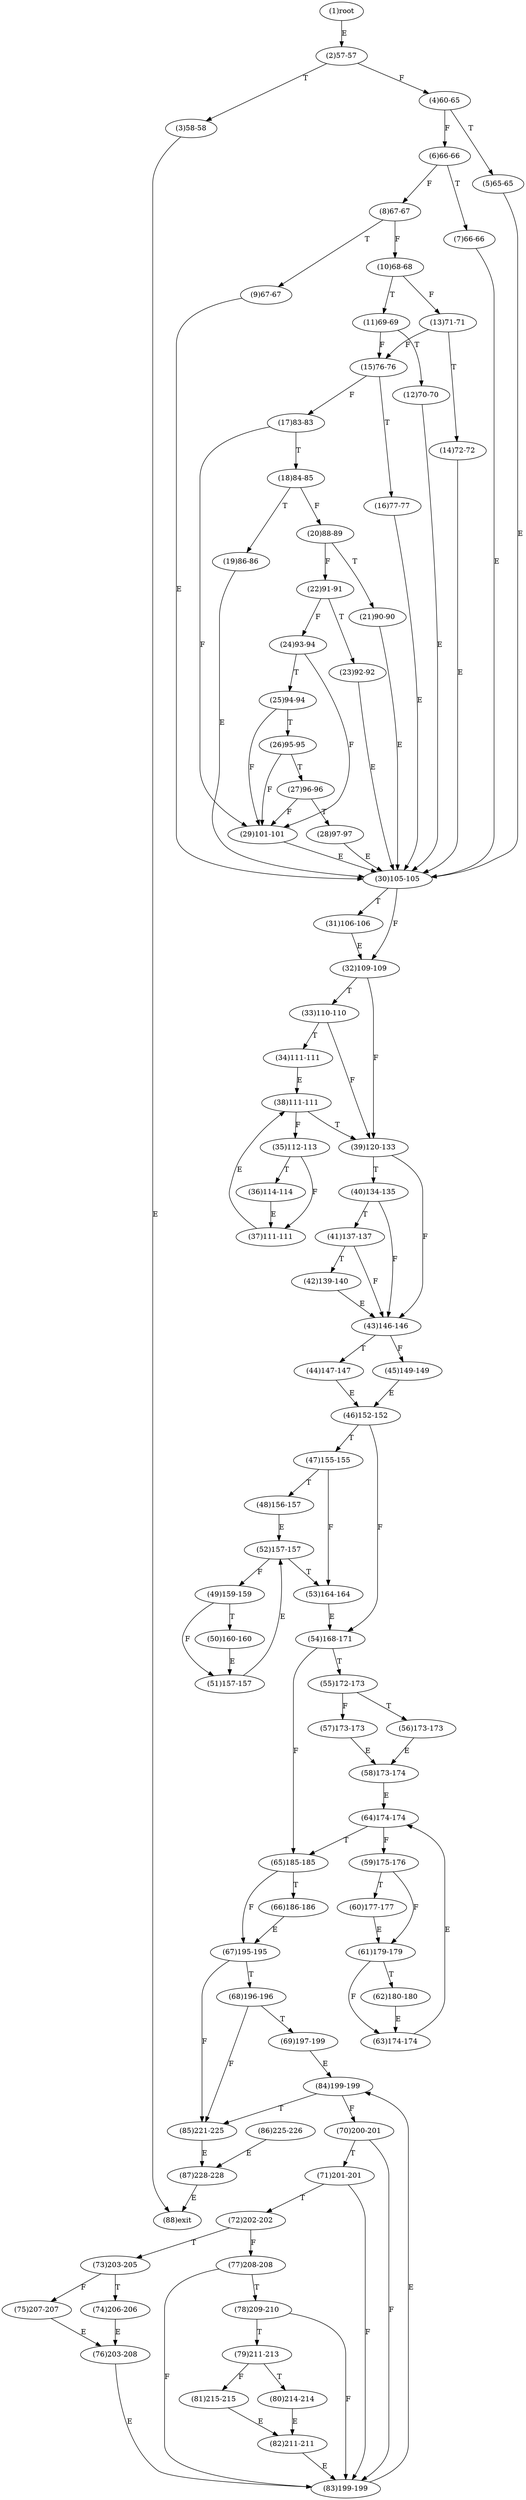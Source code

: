 digraph "" { 
1[ label="(1)root"];
2[ label="(2)57-57"];
3[ label="(3)58-58"];
4[ label="(4)60-65"];
5[ label="(5)65-65"];
6[ label="(6)66-66"];
7[ label="(7)66-66"];
8[ label="(8)67-67"];
9[ label="(9)67-67"];
10[ label="(10)68-68"];
11[ label="(11)69-69"];
12[ label="(12)70-70"];
13[ label="(13)71-71"];
14[ label="(14)72-72"];
15[ label="(15)76-76"];
17[ label="(17)83-83"];
16[ label="(16)77-77"];
19[ label="(19)86-86"];
18[ label="(18)84-85"];
21[ label="(21)90-90"];
20[ label="(20)88-89"];
23[ label="(23)92-92"];
22[ label="(22)91-91"];
25[ label="(25)94-94"];
24[ label="(24)93-94"];
27[ label="(27)96-96"];
26[ label="(26)95-95"];
29[ label="(29)101-101"];
28[ label="(28)97-97"];
31[ label="(31)106-106"];
30[ label="(30)105-105"];
34[ label="(34)111-111"];
35[ label="(35)112-113"];
32[ label="(32)109-109"];
33[ label="(33)110-110"];
38[ label="(38)111-111"];
39[ label="(39)120-133"];
36[ label="(36)114-114"];
37[ label="(37)111-111"];
42[ label="(42)139-140"];
43[ label="(43)146-146"];
40[ label="(40)134-135"];
41[ label="(41)137-137"];
46[ label="(46)152-152"];
47[ label="(47)155-155"];
44[ label="(44)147-147"];
45[ label="(45)149-149"];
51[ label="(51)157-157"];
50[ label="(50)160-160"];
49[ label="(49)159-159"];
48[ label="(48)156-157"];
55[ label="(55)172-173"];
54[ label="(54)168-171"];
53[ label="(53)164-164"];
52[ label="(52)157-157"];
59[ label="(59)175-176"];
58[ label="(58)173-174"];
57[ label="(57)173-173"];
56[ label="(56)173-173"];
63[ label="(63)174-174"];
62[ label="(62)180-180"];
61[ label="(61)179-179"];
60[ label="(60)177-177"];
68[ label="(68)196-196"];
69[ label="(69)197-199"];
70[ label="(70)200-201"];
71[ label="(71)201-201"];
64[ label="(64)174-174"];
65[ label="(65)185-185"];
66[ label="(66)186-186"];
67[ label="(67)195-195"];
76[ label="(76)203-208"];
77[ label="(77)208-208"];
78[ label="(78)209-210"];
79[ label="(79)211-213"];
72[ label="(72)202-202"];
73[ label="(73)203-205"];
74[ label="(74)206-206"];
75[ label="(75)207-207"];
85[ label="(85)221-225"];
84[ label="(84)199-199"];
87[ label="(87)228-228"];
86[ label="(86)225-226"];
81[ label="(81)215-215"];
80[ label="(80)214-214"];
83[ label="(83)199-199"];
82[ label="(82)211-211"];
88[ label="(88)exit"];
1->2[ label="E"];
2->4[ label="F"];
2->3[ label="T"];
3->88[ label="E"];
4->6[ label="F"];
4->5[ label="T"];
5->30[ label="E"];
6->8[ label="F"];
6->7[ label="T"];
7->30[ label="E"];
8->10[ label="F"];
8->9[ label="T"];
9->30[ label="E"];
10->13[ label="F"];
10->11[ label="T"];
11->15[ label="F"];
11->12[ label="T"];
12->30[ label="E"];
13->15[ label="F"];
13->14[ label="T"];
14->30[ label="E"];
15->17[ label="F"];
15->16[ label="T"];
16->30[ label="E"];
17->29[ label="F"];
17->18[ label="T"];
18->20[ label="F"];
18->19[ label="T"];
19->30[ label="E"];
20->22[ label="F"];
20->21[ label="T"];
21->30[ label="E"];
22->24[ label="F"];
22->23[ label="T"];
23->30[ label="E"];
24->29[ label="F"];
24->25[ label="T"];
25->29[ label="F"];
25->26[ label="T"];
26->29[ label="F"];
26->27[ label="T"];
27->29[ label="F"];
27->28[ label="T"];
28->30[ label="E"];
29->30[ label="E"];
30->32[ label="F"];
30->31[ label="T"];
31->32[ label="E"];
32->39[ label="F"];
32->33[ label="T"];
33->39[ label="F"];
33->34[ label="T"];
34->38[ label="E"];
35->37[ label="F"];
35->36[ label="T"];
36->37[ label="E"];
37->38[ label="E"];
38->35[ label="F"];
38->39[ label="T"];
39->43[ label="F"];
39->40[ label="T"];
40->43[ label="F"];
40->41[ label="T"];
41->43[ label="F"];
41->42[ label="T"];
42->43[ label="E"];
43->45[ label="F"];
43->44[ label="T"];
44->46[ label="E"];
45->46[ label="E"];
46->54[ label="F"];
46->47[ label="T"];
47->53[ label="F"];
47->48[ label="T"];
48->52[ label="E"];
49->51[ label="F"];
49->50[ label="T"];
50->51[ label="E"];
51->52[ label="E"];
52->49[ label="F"];
52->53[ label="T"];
53->54[ label="E"];
54->65[ label="F"];
54->55[ label="T"];
55->57[ label="F"];
55->56[ label="T"];
56->58[ label="E"];
57->58[ label="E"];
58->64[ label="E"];
59->61[ label="F"];
59->60[ label="T"];
60->61[ label="E"];
61->63[ label="F"];
61->62[ label="T"];
62->63[ label="E"];
63->64[ label="E"];
64->59[ label="F"];
64->65[ label="T"];
65->67[ label="F"];
65->66[ label="T"];
66->67[ label="E"];
67->85[ label="F"];
67->68[ label="T"];
68->85[ label="F"];
68->69[ label="T"];
69->84[ label="E"];
70->83[ label="F"];
70->71[ label="T"];
71->83[ label="F"];
71->72[ label="T"];
72->77[ label="F"];
72->73[ label="T"];
73->75[ label="F"];
73->74[ label="T"];
74->76[ label="E"];
75->76[ label="E"];
76->83[ label="E"];
77->83[ label="F"];
77->78[ label="T"];
78->83[ label="F"];
78->79[ label="T"];
79->81[ label="F"];
79->80[ label="T"];
80->82[ label="E"];
81->82[ label="E"];
82->83[ label="E"];
83->84[ label="E"];
84->70[ label="F"];
84->85[ label="T"];
85->87[ label="E"];
86->87[ label="E"];
87->88[ label="E"];
}